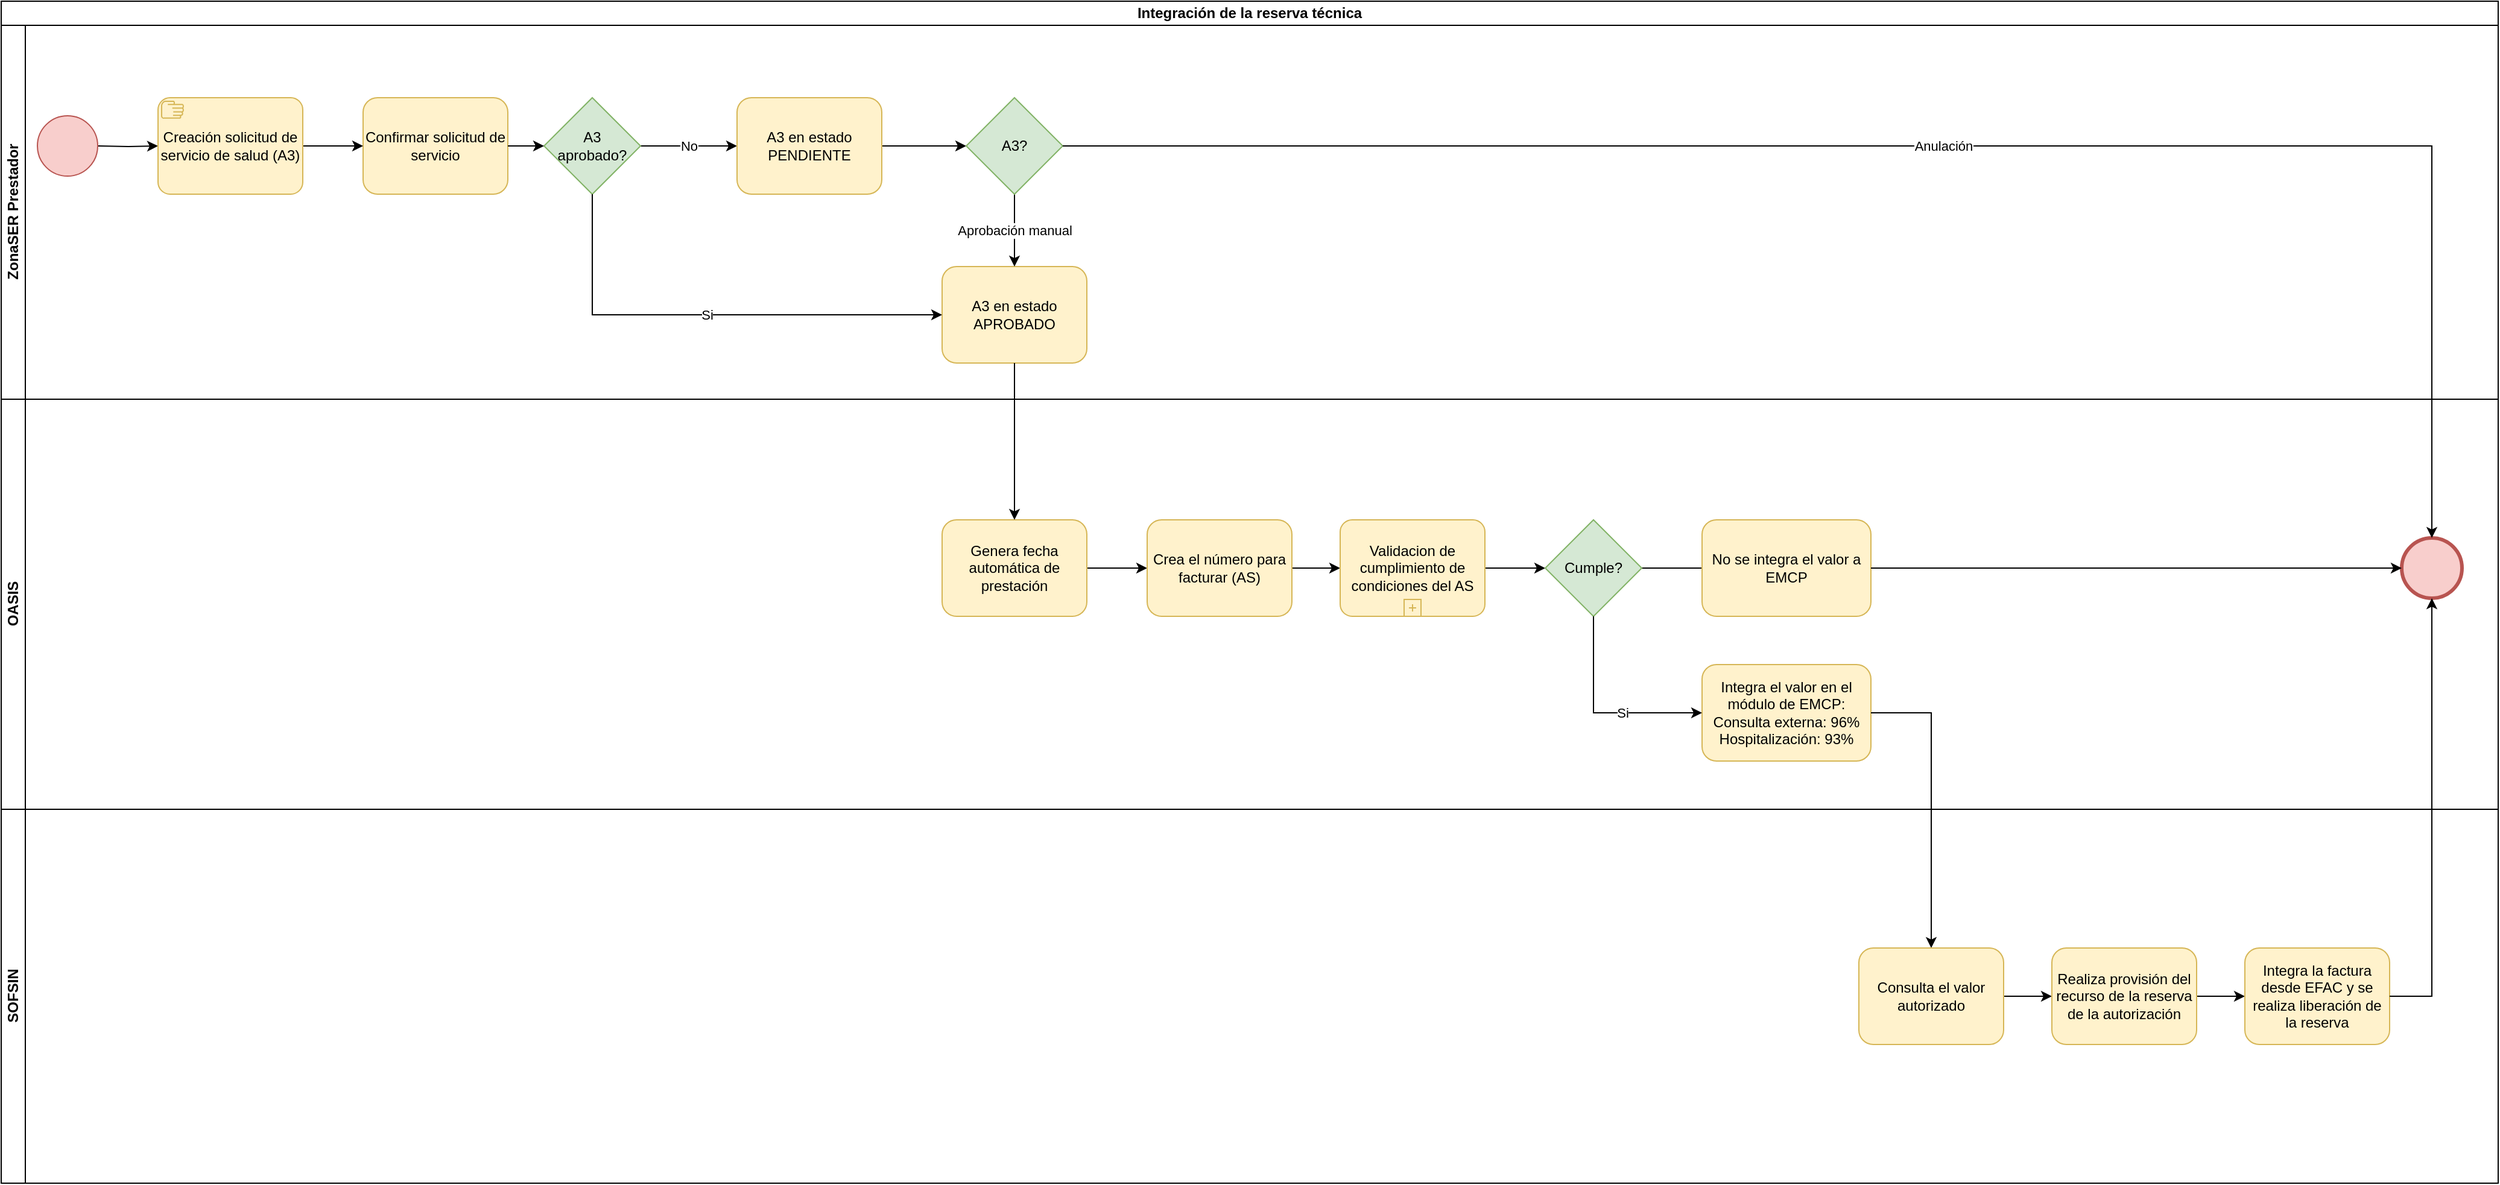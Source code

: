 <mxfile version="21.1.4" type="github">
  <diagram name="Page-1" id="2a216829-ef6e-dabb-86c1-c78162f3ba2b">
    <mxGraphModel dx="1674" dy="798" grid="1" gridSize="10" guides="1" tooltips="1" connect="1" arrows="1" fold="1" page="1" pageScale="1" pageWidth="2200" pageHeight="1100" background="none" math="0" shadow="0">
      <root>
        <mxCell id="0" />
        <mxCell id="1" parent="0" />
        <mxCell id="dbpEQGRwGIBM27BcA5l4-14" value="Integración de la reserva técnica" style="swimlane;html=1;childLayout=stackLayout;resizeParent=1;resizeParentMax=0;horizontal=1;startSize=20;horizontalStack=0;whiteSpace=wrap;" parent="1" vertex="1">
          <mxGeometry x="40" y="10" width="2070" height="980" as="geometry" />
        </mxCell>
        <mxCell id="dbpEQGRwGIBM27BcA5l4-15" value="ZonaSER Prestador" style="swimlane;html=1;startSize=20;horizontal=0;" parent="dbpEQGRwGIBM27BcA5l4-14" vertex="1">
          <mxGeometry y="20" width="2070" height="310" as="geometry" />
        </mxCell>
        <mxCell id="7a84cebc1def654-3" value="Confirmar solicitud de servicio" style="shape=ext;rounded=1;html=1;whiteSpace=wrap;fillColor=#fff2cc;strokeColor=#d6b656;" parent="dbpEQGRwGIBM27BcA5l4-15" vertex="1">
          <mxGeometry x="300" y="60" width="120" height="80" as="geometry" />
        </mxCell>
        <mxCell id="7a84cebc1def654-36" style="edgeStyle=orthogonalEdgeStyle;rounded=0;html=1;jettySize=auto;orthogonalLoop=1;entryX=0;entryY=0.5;entryDx=0;entryDy=0;entryPerimeter=0;" parent="dbpEQGRwGIBM27BcA5l4-15" target="dbpEQGRwGIBM27BcA5l4-7" edge="1">
          <mxGeometry relative="1" as="geometry">
            <mxPoint x="80" y="100" as="sourcePoint" />
            <mxPoint x="130" y="100" as="targetPoint" />
          </mxGeometry>
        </mxCell>
        <mxCell id="nV3GrIUumQTc8efZI4pm-39" value="No" style="edgeStyle=orthogonalEdgeStyle;rounded=0;orthogonalLoop=1;jettySize=auto;html=1;entryX=0;entryY=0.5;entryDx=0;entryDy=0;" edge="1" parent="dbpEQGRwGIBM27BcA5l4-15" source="dbpEQGRwGIBM27BcA5l4-3" target="dbpEQGRwGIBM27BcA5l4-10">
          <mxGeometry relative="1" as="geometry" />
        </mxCell>
        <mxCell id="dbpEQGRwGIBM27BcA5l4-3" value="A3 &lt;br&gt;aprobado?" style="rhombus;whiteSpace=wrap;html=1;fillColor=#d5e8d4;strokeColor=#82b366;" parent="dbpEQGRwGIBM27BcA5l4-15" vertex="1">
          <mxGeometry x="450" y="60" width="80" height="80" as="geometry" />
        </mxCell>
        <mxCell id="dbpEQGRwGIBM27BcA5l4-2" style="edgeStyle=orthogonalEdgeStyle;rounded=0;orthogonalLoop=1;jettySize=auto;html=1;" parent="dbpEQGRwGIBM27BcA5l4-15" source="7a84cebc1def654-3" target="dbpEQGRwGIBM27BcA5l4-3" edge="1">
          <mxGeometry relative="1" as="geometry">
            <mxPoint x="490" y="100" as="targetPoint" />
          </mxGeometry>
        </mxCell>
        <mxCell id="dbpEQGRwGIBM27BcA5l4-8" style="edgeStyle=orthogonalEdgeStyle;rounded=0;orthogonalLoop=1;jettySize=auto;html=1;entryX=0;entryY=0.5;entryDx=0;entryDy=0;" parent="dbpEQGRwGIBM27BcA5l4-15" source="dbpEQGRwGIBM27BcA5l4-7" target="7a84cebc1def654-3" edge="1">
          <mxGeometry relative="1" as="geometry">
            <mxPoint x="240" y="165" as="targetPoint" />
          </mxGeometry>
        </mxCell>
        <mxCell id="dbpEQGRwGIBM27BcA5l4-7" value="Creación solicitud de servicio de salud (A3)" style="points=[[0.25,0,0],[0.5,0,0],[0.75,0,0],[1,0.25,0],[1,0.5,0],[1,0.75,0],[0.75,1,0],[0.5,1,0],[0.25,1,0],[0,0.75,0],[0,0.5,0],[0,0.25,0]];shape=mxgraph.bpmn.task;whiteSpace=wrap;rectStyle=rounded;size=10;html=1;container=1;expand=0;collapsible=0;taskMarker=manual;fillColor=#fff2cc;strokeColor=#d6b656;" parent="dbpEQGRwGIBM27BcA5l4-15" vertex="1">
          <mxGeometry x="130" y="60" width="120" height="80" as="geometry" />
        </mxCell>
        <mxCell id="nV3GrIUumQTc8efZI4pm-36" style="edgeStyle=orthogonalEdgeStyle;rounded=0;orthogonalLoop=1;jettySize=auto;html=1;entryX=0;entryY=0.5;entryDx=0;entryDy=0;" edge="1" parent="dbpEQGRwGIBM27BcA5l4-15" source="dbpEQGRwGIBM27BcA5l4-10" target="nV3GrIUumQTc8efZI4pm-38">
          <mxGeometry relative="1" as="geometry">
            <mxPoint x="780" y="100" as="targetPoint" />
          </mxGeometry>
        </mxCell>
        <mxCell id="dbpEQGRwGIBM27BcA5l4-10" value="A3 en estado PENDIENTE" style="shape=ext;rounded=1;html=1;whiteSpace=wrap;fillColor=#fff2cc;strokeColor=#d6b656;" parent="dbpEQGRwGIBM27BcA5l4-15" vertex="1">
          <mxGeometry x="610" y="60" width="120" height="80" as="geometry" />
        </mxCell>
        <mxCell id="7a84cebc1def654-1" value="" style="shape=mxgraph.bpmn.shape;html=1;verticalLabelPosition=bottom;labelBackgroundColor=#ffffff;verticalAlign=top;perimeter=ellipsePerimeter;outline=standard;symbol=general;fillColor=#f8cecc;strokeColor=#b85450;" parent="dbpEQGRwGIBM27BcA5l4-15" vertex="1">
          <mxGeometry x="30" y="75" width="50" height="50" as="geometry" />
        </mxCell>
        <mxCell id="nV3GrIUumQTc8efZI4pm-1" value="A3 en estado APROBADO" style="shape=ext;rounded=1;html=1;whiteSpace=wrap;fillColor=#fff2cc;strokeColor=#d6b656;" vertex="1" parent="dbpEQGRwGIBM27BcA5l4-15">
          <mxGeometry x="780" y="200" width="120" height="80" as="geometry" />
        </mxCell>
        <mxCell id="dbpEQGRwGIBM27BcA5l4-4" value="Si" style="edgeStyle=orthogonalEdgeStyle;rounded=0;orthogonalLoop=1;jettySize=auto;html=1;entryX=0;entryY=0.5;entryDx=0;entryDy=0;" parent="dbpEQGRwGIBM27BcA5l4-15" source="dbpEQGRwGIBM27BcA5l4-3" edge="1" target="nV3GrIUumQTc8efZI4pm-1">
          <mxGeometry relative="1" as="geometry">
            <mxPoint x="490" y="320" as="targetPoint" />
            <Array as="points">
              <mxPoint x="490" y="240" />
            </Array>
          </mxGeometry>
        </mxCell>
        <mxCell id="nV3GrIUumQTc8efZI4pm-40" value="Aprobación manual" style="edgeStyle=orthogonalEdgeStyle;rounded=0;orthogonalLoop=1;jettySize=auto;html=1;" edge="1" parent="dbpEQGRwGIBM27BcA5l4-15" source="nV3GrIUumQTc8efZI4pm-38">
          <mxGeometry relative="1" as="geometry">
            <mxPoint x="840" y="200" as="targetPoint" />
            <Array as="points">
              <mxPoint x="840" y="200" />
            </Array>
            <mxPoint as="offset" />
          </mxGeometry>
        </mxCell>
        <mxCell id="nV3GrIUumQTc8efZI4pm-38" value="A3?" style="rhombus;whiteSpace=wrap;html=1;fillColor=#d5e8d4;strokeColor=#82b366;" vertex="1" parent="dbpEQGRwGIBM27BcA5l4-15">
          <mxGeometry x="800" y="60" width="80" height="80" as="geometry" />
        </mxCell>
        <mxCell id="dbpEQGRwGIBM27BcA5l4-16" value="OASIS" style="swimlane;html=1;startSize=20;horizontal=0;" parent="dbpEQGRwGIBM27BcA5l4-14" vertex="1">
          <mxGeometry y="330" width="2070" height="340" as="geometry" />
        </mxCell>
        <mxCell id="nV3GrIUumQTc8efZI4pm-5" style="edgeStyle=orthogonalEdgeStyle;rounded=0;orthogonalLoop=1;jettySize=auto;html=1;entryX=0;entryY=0.5;entryDx=0;entryDy=0;" edge="1" parent="dbpEQGRwGIBM27BcA5l4-16" source="nV3GrIUumQTc8efZI4pm-3" target="nV3GrIUumQTc8efZI4pm-6">
          <mxGeometry relative="1" as="geometry">
            <mxPoint x="950" y="140" as="targetPoint" />
          </mxGeometry>
        </mxCell>
        <mxCell id="nV3GrIUumQTc8efZI4pm-3" value="Genera fecha automática de prestación" style="shape=ext;rounded=1;html=1;whiteSpace=wrap;fillColor=#fff2cc;strokeColor=#d6b656;" vertex="1" parent="dbpEQGRwGIBM27BcA5l4-16">
          <mxGeometry x="780" y="100" width="120" height="80" as="geometry" />
        </mxCell>
        <mxCell id="nV3GrIUumQTc8efZI4pm-8" style="edgeStyle=orthogonalEdgeStyle;rounded=0;orthogonalLoop=1;jettySize=auto;html=1;entryX=0;entryY=0.5;entryDx=0;entryDy=0;entryPerimeter=0;" edge="1" parent="dbpEQGRwGIBM27BcA5l4-16" source="nV3GrIUumQTc8efZI4pm-6" target="nV3GrIUumQTc8efZI4pm-10">
          <mxGeometry relative="1" as="geometry">
            <mxPoint x="1100" y="140" as="targetPoint" />
          </mxGeometry>
        </mxCell>
        <mxCell id="nV3GrIUumQTc8efZI4pm-6" value="Crea el número para facturar (AS)" style="shape=ext;rounded=1;html=1;whiteSpace=wrap;fillColor=#fff2cc;strokeColor=#d6b656;" vertex="1" parent="dbpEQGRwGIBM27BcA5l4-16">
          <mxGeometry x="950" y="100" width="120" height="80" as="geometry" />
        </mxCell>
        <mxCell id="nV3GrIUumQTc8efZI4pm-13" style="edgeStyle=orthogonalEdgeStyle;rounded=0;orthogonalLoop=1;jettySize=auto;html=1;" edge="1" parent="dbpEQGRwGIBM27BcA5l4-16" source="nV3GrIUumQTc8efZI4pm-10" target="nV3GrIUumQTc8efZI4pm-14">
          <mxGeometry relative="1" as="geometry">
            <mxPoint x="1300" y="140" as="targetPoint" />
          </mxGeometry>
        </mxCell>
        <mxCell id="nV3GrIUumQTc8efZI4pm-10" value="Validacion de cumplimiento de condiciones del AS" style="points=[[0.25,0,0],[0.5,0,0],[0.75,0,0],[1,0.25,0],[1,0.5,0],[1,0.75,0],[0.75,1,0],[0.5,1,0],[0.25,1,0],[0,0.75,0],[0,0.5,0],[0,0.25,0]];shape=mxgraph.bpmn.task;whiteSpace=wrap;rectStyle=rounded;size=10;html=1;container=1;expand=0;collapsible=0;taskMarker=abstract;isLoopSub=1;fillColor=#fff2cc;strokeColor=#d6b656;" vertex="1" parent="dbpEQGRwGIBM27BcA5l4-16">
          <mxGeometry x="1110" y="100" width="120" height="80" as="geometry" />
        </mxCell>
        <mxCell id="nV3GrIUumQTc8efZI4pm-32" style="edgeStyle=orthogonalEdgeStyle;rounded=0;orthogonalLoop=1;jettySize=auto;html=1;" edge="1" parent="dbpEQGRwGIBM27BcA5l4-16" source="nV3GrIUumQTc8efZI4pm-14">
          <mxGeometry relative="1" as="geometry">
            <mxPoint x="1480" y="140" as="targetPoint" />
          </mxGeometry>
        </mxCell>
        <mxCell id="nV3GrIUumQTc8efZI4pm-14" value="Cumple?" style="rhombus;whiteSpace=wrap;html=1;fillColor=#d5e8d4;strokeColor=#82b366;" vertex="1" parent="dbpEQGRwGIBM27BcA5l4-16">
          <mxGeometry x="1280" y="100" width="80" height="80" as="geometry" />
        </mxCell>
        <mxCell id="nV3GrIUumQTc8efZI4pm-23" value="Integra el valor en el módulo de EMCP:&lt;br&gt;Consulta externa: 96%&lt;br&gt;Hospitalización: 93%" style="shape=ext;rounded=1;html=1;whiteSpace=wrap;fillColor=#fff2cc;strokeColor=#d6b656;" vertex="1" parent="dbpEQGRwGIBM27BcA5l4-16">
          <mxGeometry x="1410" y="220" width="140" height="80" as="geometry" />
        </mxCell>
        <mxCell id="nV3GrIUumQTc8efZI4pm-15" value="Si" style="edgeStyle=orthogonalEdgeStyle;rounded=0;orthogonalLoop=1;jettySize=auto;html=1;entryX=0;entryY=0.5;entryDx=0;entryDy=0;exitX=0.5;exitY=1;exitDx=0;exitDy=0;" edge="1" parent="dbpEQGRwGIBM27BcA5l4-16" source="nV3GrIUumQTc8efZI4pm-14" target="nV3GrIUumQTc8efZI4pm-23">
          <mxGeometry x="0.222" relative="1" as="geometry">
            <mxPoint x="1310" y="290" as="targetPoint" />
            <Array as="points">
              <mxPoint x="1320" y="260" />
            </Array>
            <mxPoint as="offset" />
          </mxGeometry>
        </mxCell>
        <mxCell id="nV3GrIUumQTc8efZI4pm-33" value="No se integra el valor a EMCP" style="shape=ext;rounded=1;html=1;whiteSpace=wrap;fillColor=#fff2cc;strokeColor=#d6b656;" vertex="1" parent="dbpEQGRwGIBM27BcA5l4-16">
          <mxGeometry x="1410" y="100" width="140" height="80" as="geometry" />
        </mxCell>
        <mxCell id="nV3GrIUumQTc8efZI4pm-30" value="" style="shape=mxgraph.bpmn.shape;html=1;verticalLabelPosition=bottom;labelBackgroundColor=#ffffff;verticalAlign=top;perimeter=ellipsePerimeter;outline=standard;symbol=general;strokeWidth=3;fillColor=#f8cecc;strokeColor=#b85450;" vertex="1" parent="dbpEQGRwGIBM27BcA5l4-16">
          <mxGeometry x="1990" y="115" width="50" height="50" as="geometry" />
        </mxCell>
        <mxCell id="nV3GrIUumQTc8efZI4pm-34" style="edgeStyle=orthogonalEdgeStyle;rounded=0;orthogonalLoop=1;jettySize=auto;html=1;" edge="1" parent="dbpEQGRwGIBM27BcA5l4-16" source="nV3GrIUumQTc8efZI4pm-33" target="nV3GrIUumQTc8efZI4pm-30">
          <mxGeometry relative="1" as="geometry" />
        </mxCell>
        <mxCell id="nV3GrIUumQTc8efZI4pm-4" style="edgeStyle=orthogonalEdgeStyle;rounded=0;orthogonalLoop=1;jettySize=auto;html=1;" edge="1" parent="dbpEQGRwGIBM27BcA5l4-14" source="nV3GrIUumQTc8efZI4pm-1" target="nV3GrIUumQTc8efZI4pm-3">
          <mxGeometry relative="1" as="geometry" />
        </mxCell>
        <mxCell id="nV3GrIUumQTc8efZI4pm-24" style="edgeStyle=orthogonalEdgeStyle;rounded=0;orthogonalLoop=1;jettySize=auto;html=1;entryX=0.5;entryY=0;entryDx=0;entryDy=0;" edge="1" parent="dbpEQGRwGIBM27BcA5l4-14" source="nV3GrIUumQTc8efZI4pm-23" target="nV3GrIUumQTc8efZI4pm-16">
          <mxGeometry relative="1" as="geometry">
            <Array as="points">
              <mxPoint x="1600" y="590" />
            </Array>
          </mxGeometry>
        </mxCell>
        <mxCell id="dbpEQGRwGIBM27BcA5l4-17" value="SOFSIN" style="swimlane;html=1;startSize=20;horizontal=0;" parent="dbpEQGRwGIBM27BcA5l4-14" vertex="1">
          <mxGeometry y="670" width="2070" height="310" as="geometry" />
        </mxCell>
        <mxCell id="nV3GrIUumQTc8efZI4pm-17" style="edgeStyle=orthogonalEdgeStyle;rounded=0;orthogonalLoop=1;jettySize=auto;html=1;" edge="1" parent="dbpEQGRwGIBM27BcA5l4-17" source="nV3GrIUumQTc8efZI4pm-16" target="nV3GrIUumQTc8efZI4pm-18">
          <mxGeometry relative="1" as="geometry">
            <mxPoint x="1780" y="155" as="targetPoint" />
          </mxGeometry>
        </mxCell>
        <mxCell id="nV3GrIUumQTc8efZI4pm-16" value="Consulta el valor autorizado" style="shape=ext;rounded=1;html=1;whiteSpace=wrap;fillColor=#fff2cc;strokeColor=#d6b656;" vertex="1" parent="dbpEQGRwGIBM27BcA5l4-17">
          <mxGeometry x="1540" y="115" width="120" height="80" as="geometry" />
        </mxCell>
        <mxCell id="nV3GrIUumQTc8efZI4pm-27" style="edgeStyle=orthogonalEdgeStyle;rounded=0;orthogonalLoop=1;jettySize=auto;html=1;" edge="1" parent="dbpEQGRwGIBM27BcA5l4-17" source="nV3GrIUumQTc8efZI4pm-18" target="nV3GrIUumQTc8efZI4pm-28">
          <mxGeometry relative="1" as="geometry">
            <mxPoint x="2030" y="155" as="targetPoint" />
          </mxGeometry>
        </mxCell>
        <mxCell id="nV3GrIUumQTc8efZI4pm-18" value="Realiza provisión del recurso de la reserva de la autorización" style="shape=ext;rounded=1;html=1;whiteSpace=wrap;fillColor=#fff2cc;strokeColor=#d6b656;" vertex="1" parent="dbpEQGRwGIBM27BcA5l4-17">
          <mxGeometry x="1700" y="115" width="120" height="80" as="geometry" />
        </mxCell>
        <mxCell id="nV3GrIUumQTc8efZI4pm-28" value="Integra la factura desde EFAC y se realiza liberación de la reserva" style="shape=ext;rounded=1;html=1;whiteSpace=wrap;fillColor=#fff2cc;strokeColor=#d6b656;" vertex="1" parent="dbpEQGRwGIBM27BcA5l4-17">
          <mxGeometry x="1860" y="115" width="120" height="80" as="geometry" />
        </mxCell>
        <mxCell id="nV3GrIUumQTc8efZI4pm-31" style="edgeStyle=orthogonalEdgeStyle;rounded=0;orthogonalLoop=1;jettySize=auto;html=1;" edge="1" parent="dbpEQGRwGIBM27BcA5l4-14" source="nV3GrIUumQTc8efZI4pm-28" target="nV3GrIUumQTc8efZI4pm-30">
          <mxGeometry relative="1" as="geometry" />
        </mxCell>
        <mxCell id="nV3GrIUumQTc8efZI4pm-41" value="Anulación" style="edgeStyle=orthogonalEdgeStyle;rounded=0;orthogonalLoop=1;jettySize=auto;html=1;entryX=0.5;entryY=0;entryDx=0;entryDy=0;" edge="1" parent="dbpEQGRwGIBM27BcA5l4-14" source="nV3GrIUumQTc8efZI4pm-38" target="nV3GrIUumQTc8efZI4pm-30">
          <mxGeometry relative="1" as="geometry">
            <mxPoint x="1020" y="140" as="targetPoint" />
          </mxGeometry>
        </mxCell>
      </root>
    </mxGraphModel>
  </diagram>
</mxfile>
